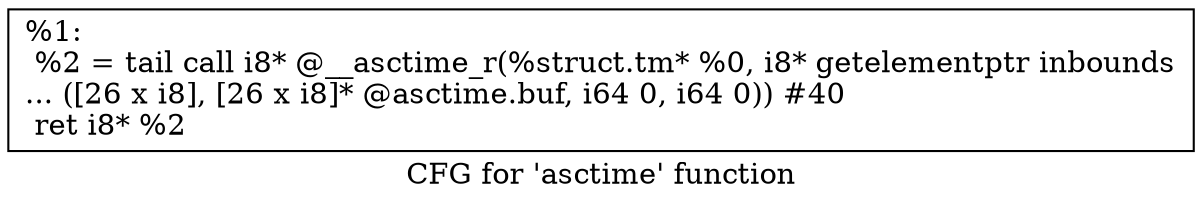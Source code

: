 digraph "CFG for 'asctime' function" {
	label="CFG for 'asctime' function";

	Node0x19e3ed0 [shape=record,label="{%1:\l  %2 = tail call i8* @__asctime_r(%struct.tm* %0, i8* getelementptr inbounds\l... ([26 x i8], [26 x i8]* @asctime.buf, i64 0, i64 0)) #40\l  ret i8* %2\l}"];
}

